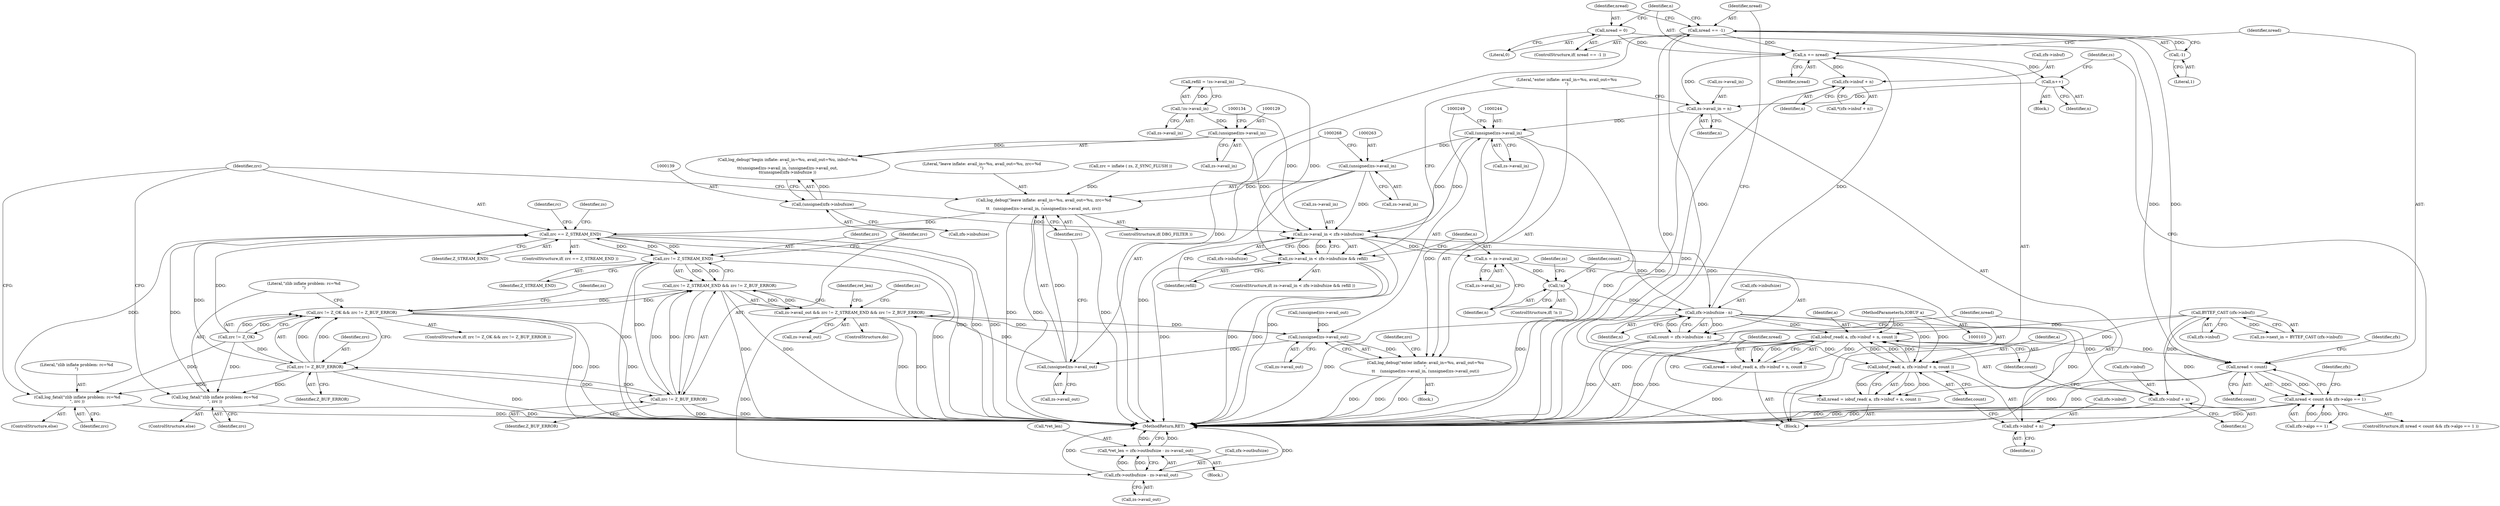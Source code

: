 digraph "0_gnupg_014b2103fcb12f261135e3954f26e9e07b39e342@API" {
"1000200" [label="(Call,nread == -1)"];
"1000189" [label="(Call,nread = iobuf_read( a, zfx->inbuf + n, count ))"];
"1000191" [label="(Call,iobuf_read( a, zfx->inbuf + n, count ))"];
"1000181" [label="(Call,iobuf_read( a, zfx->inbuf + n, count ))"];
"1000106" [label="(MethodParameterIn,IOBUF a)"];
"1000168" [label="(Call,BYTEF_CAST (zfx->inbuf))"];
"1000174" [label="(Call,zfx->inbufsize - n)"];
"1000147" [label="(Call,zs->avail_in < zfx->inbufsize)"];
"1000128" [label="(Call,(unsigned)zs->avail_in)"];
"1000120" [label="(Call,!zs->avail_in)"];
"1000243" [label="(Call,(unsigned)zs->avail_in)"];
"1000236" [label="(Call,zs->avail_in = n)"];
"1000234" [label="(Call,n++)"];
"1000207" [label="(Call,n += nread)"];
"1000200" [label="(Call,nread == -1)"];
"1000202" [label="(Call,-1)"];
"1000204" [label="(Call,nread = 0)"];
"1000262" [label="(Call,(unsigned)zs->avail_in)"];
"1000138" [label="(Call,(unsigned)zfx->inbufsize)"];
"1000162" [label="(Call,!n)"];
"1000156" [label="(Call,n = zs->avail_in)"];
"1000172" [label="(Call,count = zfx->inbufsize - n)"];
"1000223" [label="(Call,zfx->inbuf + n)"];
"1000146" [label="(Call,zs->avail_in < zfx->inbufsize && refill)"];
"1000179" [label="(Call,nread = iobuf_read( a, zfx->inbuf + n, count ))"];
"1000212" [label="(Call,nread < count)"];
"1000211" [label="(Call,nread < count && zfx->algo == 1)"];
"1000183" [label="(Call,zfx->inbuf + n)"];
"1000193" [label="(Call,zfx->inbuf + n)"];
"1000241" [label="(Call,log_debug(\"enter inflate: avail_in=%u, avail_out=%u\n\",\n\t\t    (unsigned)zs->avail_in, (unsigned)zs->avail_out))"];
"1000260" [label="(Call,log_debug(\"leave inflate: avail_in=%u, avail_out=%u, zrc=%d\n\",\n\t\t   (unsigned)zs->avail_in, (unsigned)zs->avail_out, zrc))"];
"1000301" [label="(Call,zrc == Z_STREAM_END)"];
"1000313" [label="(Call,zrc != Z_STREAM_END)"];
"1000312" [label="(Call,zrc != Z_STREAM_END && zrc != Z_BUF_ERROR)"];
"1000275" [label="(Call,zrc != Z_OK && zrc != Z_BUF_ERROR)"];
"1000308" [label="(Call,zs->avail_out && zrc != Z_STREAM_END && zrc != Z_BUF_ERROR)"];
"1000248" [label="(Call,(unsigned)zs->avail_out)"];
"1000267" [label="(Call,(unsigned)zs->avail_out)"];
"1000322" [label="(Call,zfx->outbufsize - zs->avail_out)"];
"1000319" [label="(Call,*ret_len = zfx->outbufsize - zs->avail_out)"];
"1000316" [label="(Call,zrc != Z_BUF_ERROR)"];
"1000279" [label="(Call,zrc != Z_BUF_ERROR)"];
"1000293" [label="(Call,log_fatal(\"zlib inflate problem: rc=%d\n\", zrc ))"];
"1000297" [label="(Call,log_fatal(\"zlib inflate problem: rc=%d\n\", zrc ))"];
"1000157" [label="(Identifier,n)"];
"1000298" [label="(Literal,\"zlib inflate problem: rc=%d\n\")"];
"1000148" [label="(Call,zs->avail_in)"];
"1000179" [label="(Call,nread = iobuf_read( a, zfx->inbuf + n, count ))"];
"1000227" [label="(Identifier,n)"];
"1000303" [label="(Identifier,Z_STREAM_END)"];
"1000317" [label="(Identifier,zrc)"];
"1000133" [label="(Call,(unsigned)zs->avail_out)"];
"1000193" [label="(Call,zfx->inbuf + n)"];
"1000174" [label="(Call,zfx->inbufsize - n)"];
"1000309" [label="(Call,zs->avail_out)"];
"1000272" [label="(Identifier,zrc)"];
"1000322" [label="(Call,zfx->outbufsize - zs->avail_out)"];
"1000275" [label="(Call,zrc != Z_OK && zrc != Z_BUF_ERROR)"];
"1000235" [label="(Identifier,n)"];
"1000209" [label="(Identifier,nread)"];
"1000320" [label="(Call,*ret_len)"];
"1000147" [label="(Call,zs->avail_in < zfx->inbufsize)"];
"1000194" [label="(Call,zfx->inbuf)"];
"1000208" [label="(Identifier,n)"];
"1000118" [label="(Call,refill = !zs->avail_in)"];
"1000173" [label="(Identifier,count)"];
"1000108" [label="(Block,)"];
"1000182" [label="(Identifier,a)"];
"1000190" [label="(Identifier,nread)"];
"1000223" [label="(Call,zfx->inbuf + n)"];
"1000162" [label="(Call,!n)"];
"1000126" [label="(Call,log_debug(\"begin inflate: avail_in=%u, avail_out=%u, inbuf=%u\n\",\n\t\t(unsigned)zs->avail_in, (unsigned)zs->avail_out,\n\t\t(unsigned)zfx->inbufsize ))"];
"1000138" [label="(Call,(unsigned)zfx->inbufsize)"];
"1000294" [label="(Literal,\"zlib inflate problem: rc=%d\n\")"];
"1000321" [label="(Identifier,ret_len)"];
"1000169" [label="(Call,zfx->inbuf)"];
"1000217" [label="(Identifier,zfx)"];
"1000260" [label="(Call,log_debug(\"leave inflate: avail_in=%u, avail_out=%u, zrc=%d\n\",\n\t\t   (unsigned)zs->avail_in, (unsigned)zs->avail_out, zrc))"];
"1000315" [label="(Identifier,Z_STREAM_END)"];
"1000285" [label="(Identifier,zs)"];
"1000245" [label="(Call,zs->avail_in)"];
"1000204" [label="(Call,nread = 0)"];
"1000262" [label="(Call,(unsigned)zs->avail_in)"];
"1000161" [label="(ControlStructure,if( !n ))"];
"1000215" [label="(Call,zfx->algo == 1)"];
"1000181" [label="(Call,iobuf_read( a, zfx->inbuf + n, count ))"];
"1000212" [label="(Call,nread < count)"];
"1000191" [label="(Call,iobuf_read( a, zfx->inbuf + n, count ))"];
"1000225" [label="(Identifier,zfx)"];
"1000261" [label="(Literal,\"leave inflate: avail_in=%u, avail_out=%u, zrc=%d\n\")"];
"1000281" [label="(Identifier,Z_BUF_ERROR)"];
"1000295" [label="(Identifier,zrc)"];
"1000296" [label="(ControlStructure,else)"];
"1000164" [label="(Call,zs->next_in = BYTEF_CAST (zfx->inbuf))"];
"1000318" [label="(Identifier,Z_BUF_ERROR)"];
"1000237" [label="(Call,zs->avail_in)"];
"1000156" [label="(Call,n = zs->avail_in)"];
"1000203" [label="(Literal,1)"];
"1000192" [label="(Identifier,a)"];
"1000205" [label="(Identifier,nread)"];
"1000264" [label="(Call,zs->avail_in)"];
"1000140" [label="(Call,zfx->inbufsize)"];
"1000236" [label="(Call,zs->avail_in = n)"];
"1000158" [label="(Call,zs->avail_in)"];
"1000242" [label="(Literal,\"enter inflate: avail_in=%u, avail_out=%u\n\")"];
"1000202" [label="(Call,-1)"];
"1000155" [label="(Block,)"];
"1000149" [label="(Identifier,zs)"];
"1000210" [label="(ControlStructure,if( nread < count && zfx->algo == 1 ))"];
"1000154" [label="(Identifier,refill)"];
"1000130" [label="(Call,zs->avail_in)"];
"1000258" [label="(ControlStructure,if( DBG_FILTER ))"];
"1000180" [label="(Identifier,nread)"];
"1000201" [label="(Identifier,nread)"];
"1000143" [label="(ControlStructure,do)"];
"1000146" [label="(Call,zs->avail_in < zfx->inbufsize && refill)"];
"1000151" [label="(Call,zfx->inbufsize)"];
"1000214" [label="(Identifier,count)"];
"1000312" [label="(Call,zrc != Z_STREAM_END && zrc != Z_BUF_ERROR)"];
"1000316" [label="(Call,zrc != Z_BUF_ERROR)"];
"1000240" [label="(Identifier,n)"];
"1000243" [label="(Call,(unsigned)zs->avail_in)"];
"1000314" [label="(Identifier,zrc)"];
"1000120" [label="(Call,!zs->avail_in)"];
"1000248" [label="(Call,(unsigned)zs->avail_out)"];
"1000297" [label="(Call,log_fatal(\"zlib inflate problem: rc=%d\n\", zrc ))"];
"1000326" [label="(Call,zs->avail_out)"];
"1000189" [label="(Call,nread = iobuf_read( a, zfx->inbuf + n, count ))"];
"1000305" [label="(Identifier,rc)"];
"1000198" [label="(Identifier,count)"];
"1000163" [label="(Identifier,n)"];
"1000301" [label="(Call,zrc == Z_STREAM_END)"];
"1000302" [label="(Identifier,zrc)"];
"1000238" [label="(Identifier,zs)"];
"1000121" [label="(Call,zs->avail_in)"];
"1000280" [label="(Identifier,zrc)"];
"1000183" [label="(Call,zfx->inbuf + n)"];
"1000267" [label="(Call,(unsigned)zs->avail_out)"];
"1000300" [label="(ControlStructure,if( zrc == Z_STREAM_END ))"];
"1000299" [label="(Identifier,zrc)"];
"1000323" [label="(Call,zfx->outbufsize)"];
"1000206" [label="(Literal,0)"];
"1000211" [label="(Call,nread < count && zfx->algo == 1)"];
"1000128" [label="(Call,(unsigned)zs->avail_in)"];
"1000106" [label="(MethodParameterIn,IOBUF a)"];
"1000241" [label="(Call,log_debug(\"enter inflate: avail_in=%u, avail_out=%u\n\",\n\t\t    (unsigned)zs->avail_in, (unsigned)zs->avail_out))"];
"1000166" [label="(Identifier,zs)"];
"1000292" [label="(ControlStructure,else)"];
"1000184" [label="(Call,zfx->inbuf)"];
"1000329" [label="(MethodReturn,RET)"];
"1000213" [label="(Identifier,nread)"];
"1000172" [label="(Call,count = zfx->inbufsize - n)"];
"1000224" [label="(Call,zfx->inbuf)"];
"1000279" [label="(Call,zrc != Z_BUF_ERROR)"];
"1000274" [label="(ControlStructure,if( zrc != Z_OK && zrc != Z_BUF_ERROR ))"];
"1000145" [label="(ControlStructure,if( zs->avail_in < zfx->inbufsize && refill ))"];
"1000178" [label="(Identifier,n)"];
"1000199" [label="(ControlStructure,if( nread == -1 ))"];
"1000144" [label="(Block,)"];
"1000188" [label="(Identifier,count)"];
"1000234" [label="(Call,n++)"];
"1000187" [label="(Identifier,n)"];
"1000276" [label="(Call,zrc != Z_OK)"];
"1000200" [label="(Call,nread == -1)"];
"1000220" [label="(Block,)"];
"1000313" [label="(Call,zrc != Z_STREAM_END)"];
"1000310" [label="(Identifier,zs)"];
"1000207" [label="(Call,n += nread)"];
"1000293" [label="(Call,log_fatal(\"zlib inflate problem: rc=%d\n\", zrc ))"];
"1000175" [label="(Call,zfx->inbufsize)"];
"1000253" [label="(Call,zrc = inflate ( zs, Z_SYNC_FLUSH ))"];
"1000197" [label="(Identifier,n)"];
"1000222" [label="(Call,*(zfx->inbuf + n))"];
"1000168" [label="(Call,BYTEF_CAST (zfx->inbuf))"];
"1000250" [label="(Call,zs->avail_out)"];
"1000269" [label="(Call,zs->avail_out)"];
"1000319" [label="(Call,*ret_len = zfx->outbufsize - zs->avail_out)"];
"1000254" [label="(Identifier,zrc)"];
"1000308" [label="(Call,zs->avail_out && zrc != Z_STREAM_END && zrc != Z_BUF_ERROR)"];
"1000200" -> "1000199"  [label="AST: "];
"1000200" -> "1000202"  [label="CFG: "];
"1000201" -> "1000200"  [label="AST: "];
"1000202" -> "1000200"  [label="AST: "];
"1000205" -> "1000200"  [label="CFG: "];
"1000208" -> "1000200"  [label="CFG: "];
"1000200" -> "1000329"  [label="DDG: "];
"1000200" -> "1000329"  [label="DDG: "];
"1000189" -> "1000200"  [label="DDG: "];
"1000202" -> "1000200"  [label="DDG: "];
"1000200" -> "1000207"  [label="DDG: "];
"1000200" -> "1000212"  [label="DDG: "];
"1000189" -> "1000155"  [label="AST: "];
"1000189" -> "1000191"  [label="CFG: "];
"1000190" -> "1000189"  [label="AST: "];
"1000191" -> "1000189"  [label="AST: "];
"1000201" -> "1000189"  [label="CFG: "];
"1000189" -> "1000329"  [label="DDG: "];
"1000191" -> "1000189"  [label="DDG: "];
"1000191" -> "1000189"  [label="DDG: "];
"1000191" -> "1000189"  [label="DDG: "];
"1000191" -> "1000198"  [label="CFG: "];
"1000192" -> "1000191"  [label="AST: "];
"1000193" -> "1000191"  [label="AST: "];
"1000198" -> "1000191"  [label="AST: "];
"1000191" -> "1000329"  [label="DDG: "];
"1000191" -> "1000329"  [label="DDG: "];
"1000191" -> "1000181"  [label="DDG: "];
"1000181" -> "1000191"  [label="DDG: "];
"1000181" -> "1000191"  [label="DDG: "];
"1000106" -> "1000191"  [label="DDG: "];
"1000168" -> "1000191"  [label="DDG: "];
"1000174" -> "1000191"  [label="DDG: "];
"1000191" -> "1000212"  [label="DDG: "];
"1000181" -> "1000179"  [label="AST: "];
"1000181" -> "1000188"  [label="CFG: "];
"1000182" -> "1000181"  [label="AST: "];
"1000183" -> "1000181"  [label="AST: "];
"1000188" -> "1000181"  [label="AST: "];
"1000179" -> "1000181"  [label="CFG: "];
"1000181" -> "1000179"  [label="DDG: "];
"1000181" -> "1000179"  [label="DDG: "];
"1000181" -> "1000179"  [label="DDG: "];
"1000106" -> "1000181"  [label="DDG: "];
"1000168" -> "1000181"  [label="DDG: "];
"1000174" -> "1000181"  [label="DDG: "];
"1000172" -> "1000181"  [label="DDG: "];
"1000106" -> "1000103"  [label="AST: "];
"1000106" -> "1000329"  [label="DDG: "];
"1000168" -> "1000164"  [label="AST: "];
"1000168" -> "1000169"  [label="CFG: "];
"1000169" -> "1000168"  [label="AST: "];
"1000164" -> "1000168"  [label="CFG: "];
"1000168" -> "1000164"  [label="DDG: "];
"1000168" -> "1000183"  [label="DDG: "];
"1000168" -> "1000193"  [label="DDG: "];
"1000174" -> "1000172"  [label="AST: "];
"1000174" -> "1000178"  [label="CFG: "];
"1000175" -> "1000174"  [label="AST: "];
"1000178" -> "1000174"  [label="AST: "];
"1000172" -> "1000174"  [label="CFG: "];
"1000174" -> "1000329"  [label="DDG: "];
"1000174" -> "1000147"  [label="DDG: "];
"1000174" -> "1000172"  [label="DDG: "];
"1000174" -> "1000172"  [label="DDG: "];
"1000147" -> "1000174"  [label="DDG: "];
"1000162" -> "1000174"  [label="DDG: "];
"1000174" -> "1000183"  [label="DDG: "];
"1000174" -> "1000193"  [label="DDG: "];
"1000174" -> "1000207"  [label="DDG: "];
"1000147" -> "1000146"  [label="AST: "];
"1000147" -> "1000151"  [label="CFG: "];
"1000148" -> "1000147"  [label="AST: "];
"1000151" -> "1000147"  [label="AST: "];
"1000154" -> "1000147"  [label="CFG: "];
"1000146" -> "1000147"  [label="CFG: "];
"1000147" -> "1000329"  [label="DDG: "];
"1000147" -> "1000146"  [label="DDG: "];
"1000147" -> "1000146"  [label="DDG: "];
"1000128" -> "1000147"  [label="DDG: "];
"1000243" -> "1000147"  [label="DDG: "];
"1000262" -> "1000147"  [label="DDG: "];
"1000120" -> "1000147"  [label="DDG: "];
"1000138" -> "1000147"  [label="DDG: "];
"1000147" -> "1000156"  [label="DDG: "];
"1000147" -> "1000243"  [label="DDG: "];
"1000128" -> "1000126"  [label="AST: "];
"1000128" -> "1000130"  [label="CFG: "];
"1000129" -> "1000128"  [label="AST: "];
"1000130" -> "1000128"  [label="AST: "];
"1000134" -> "1000128"  [label="CFG: "];
"1000128" -> "1000126"  [label="DDG: "];
"1000120" -> "1000128"  [label="DDG: "];
"1000120" -> "1000118"  [label="AST: "];
"1000120" -> "1000121"  [label="CFG: "];
"1000121" -> "1000120"  [label="AST: "];
"1000118" -> "1000120"  [label="CFG: "];
"1000120" -> "1000118"  [label="DDG: "];
"1000243" -> "1000241"  [label="AST: "];
"1000243" -> "1000245"  [label="CFG: "];
"1000244" -> "1000243"  [label="AST: "];
"1000245" -> "1000243"  [label="AST: "];
"1000249" -> "1000243"  [label="CFG: "];
"1000243" -> "1000329"  [label="DDG: "];
"1000243" -> "1000241"  [label="DDG: "];
"1000236" -> "1000243"  [label="DDG: "];
"1000243" -> "1000262"  [label="DDG: "];
"1000236" -> "1000155"  [label="AST: "];
"1000236" -> "1000240"  [label="CFG: "];
"1000237" -> "1000236"  [label="AST: "];
"1000240" -> "1000236"  [label="AST: "];
"1000242" -> "1000236"  [label="CFG: "];
"1000236" -> "1000329"  [label="DDG: "];
"1000234" -> "1000236"  [label="DDG: "];
"1000207" -> "1000236"  [label="DDG: "];
"1000234" -> "1000220"  [label="AST: "];
"1000234" -> "1000235"  [label="CFG: "];
"1000235" -> "1000234"  [label="AST: "];
"1000238" -> "1000234"  [label="CFG: "];
"1000207" -> "1000234"  [label="DDG: "];
"1000207" -> "1000155"  [label="AST: "];
"1000207" -> "1000209"  [label="CFG: "];
"1000208" -> "1000207"  [label="AST: "];
"1000209" -> "1000207"  [label="AST: "];
"1000213" -> "1000207"  [label="CFG: "];
"1000204" -> "1000207"  [label="DDG: "];
"1000207" -> "1000223"  [label="DDG: "];
"1000202" -> "1000203"  [label="CFG: "];
"1000203" -> "1000202"  [label="AST: "];
"1000204" -> "1000199"  [label="AST: "];
"1000204" -> "1000206"  [label="CFG: "];
"1000205" -> "1000204"  [label="AST: "];
"1000206" -> "1000204"  [label="AST: "];
"1000208" -> "1000204"  [label="CFG: "];
"1000204" -> "1000212"  [label="DDG: "];
"1000262" -> "1000260"  [label="AST: "];
"1000262" -> "1000264"  [label="CFG: "];
"1000263" -> "1000262"  [label="AST: "];
"1000264" -> "1000262"  [label="AST: "];
"1000268" -> "1000262"  [label="CFG: "];
"1000262" -> "1000329"  [label="DDG: "];
"1000262" -> "1000260"  [label="DDG: "];
"1000138" -> "1000126"  [label="AST: "];
"1000138" -> "1000140"  [label="CFG: "];
"1000139" -> "1000138"  [label="AST: "];
"1000140" -> "1000138"  [label="AST: "];
"1000126" -> "1000138"  [label="CFG: "];
"1000138" -> "1000126"  [label="DDG: "];
"1000162" -> "1000161"  [label="AST: "];
"1000162" -> "1000163"  [label="CFG: "];
"1000163" -> "1000162"  [label="AST: "];
"1000166" -> "1000162"  [label="CFG: "];
"1000173" -> "1000162"  [label="CFG: "];
"1000162" -> "1000329"  [label="DDG: "];
"1000156" -> "1000162"  [label="DDG: "];
"1000156" -> "1000155"  [label="AST: "];
"1000156" -> "1000158"  [label="CFG: "];
"1000157" -> "1000156"  [label="AST: "];
"1000158" -> "1000156"  [label="AST: "];
"1000163" -> "1000156"  [label="CFG: "];
"1000172" -> "1000155"  [label="AST: "];
"1000173" -> "1000172"  [label="AST: "];
"1000180" -> "1000172"  [label="CFG: "];
"1000172" -> "1000329"  [label="DDG: "];
"1000223" -> "1000222"  [label="AST: "];
"1000223" -> "1000227"  [label="CFG: "];
"1000224" -> "1000223"  [label="AST: "];
"1000227" -> "1000223"  [label="AST: "];
"1000222" -> "1000223"  [label="CFG: "];
"1000223" -> "1000329"  [label="DDG: "];
"1000146" -> "1000145"  [label="AST: "];
"1000146" -> "1000154"  [label="CFG: "];
"1000154" -> "1000146"  [label="AST: "];
"1000157" -> "1000146"  [label="CFG: "];
"1000242" -> "1000146"  [label="CFG: "];
"1000146" -> "1000329"  [label="DDG: "];
"1000146" -> "1000329"  [label="DDG: "];
"1000146" -> "1000329"  [label="DDG: "];
"1000118" -> "1000146"  [label="DDG: "];
"1000179" -> "1000155"  [label="AST: "];
"1000180" -> "1000179"  [label="AST: "];
"1000190" -> "1000179"  [label="CFG: "];
"1000212" -> "1000211"  [label="AST: "];
"1000212" -> "1000214"  [label="CFG: "];
"1000213" -> "1000212"  [label="AST: "];
"1000214" -> "1000212"  [label="AST: "];
"1000217" -> "1000212"  [label="CFG: "];
"1000211" -> "1000212"  [label="CFG: "];
"1000212" -> "1000329"  [label="DDG: "];
"1000212" -> "1000329"  [label="DDG: "];
"1000212" -> "1000211"  [label="DDG: "];
"1000212" -> "1000211"  [label="DDG: "];
"1000211" -> "1000210"  [label="AST: "];
"1000211" -> "1000215"  [label="CFG: "];
"1000215" -> "1000211"  [label="AST: "];
"1000225" -> "1000211"  [label="CFG: "];
"1000238" -> "1000211"  [label="CFG: "];
"1000211" -> "1000329"  [label="DDG: "];
"1000211" -> "1000329"  [label="DDG: "];
"1000211" -> "1000329"  [label="DDG: "];
"1000215" -> "1000211"  [label="DDG: "];
"1000215" -> "1000211"  [label="DDG: "];
"1000183" -> "1000187"  [label="CFG: "];
"1000184" -> "1000183"  [label="AST: "];
"1000187" -> "1000183"  [label="AST: "];
"1000188" -> "1000183"  [label="CFG: "];
"1000193" -> "1000197"  [label="CFG: "];
"1000194" -> "1000193"  [label="AST: "];
"1000197" -> "1000193"  [label="AST: "];
"1000198" -> "1000193"  [label="CFG: "];
"1000193" -> "1000329"  [label="DDG: "];
"1000241" -> "1000144"  [label="AST: "];
"1000241" -> "1000248"  [label="CFG: "];
"1000242" -> "1000241"  [label="AST: "];
"1000248" -> "1000241"  [label="AST: "];
"1000254" -> "1000241"  [label="CFG: "];
"1000241" -> "1000329"  [label="DDG: "];
"1000241" -> "1000329"  [label="DDG: "];
"1000241" -> "1000329"  [label="DDG: "];
"1000248" -> "1000241"  [label="DDG: "];
"1000260" -> "1000258"  [label="AST: "];
"1000260" -> "1000272"  [label="CFG: "];
"1000261" -> "1000260"  [label="AST: "];
"1000267" -> "1000260"  [label="AST: "];
"1000272" -> "1000260"  [label="AST: "];
"1000302" -> "1000260"  [label="CFG: "];
"1000260" -> "1000329"  [label="DDG: "];
"1000260" -> "1000329"  [label="DDG: "];
"1000260" -> "1000329"  [label="DDG: "];
"1000267" -> "1000260"  [label="DDG: "];
"1000253" -> "1000260"  [label="DDG: "];
"1000260" -> "1000301"  [label="DDG: "];
"1000301" -> "1000300"  [label="AST: "];
"1000301" -> "1000303"  [label="CFG: "];
"1000302" -> "1000301"  [label="AST: "];
"1000303" -> "1000301"  [label="AST: "];
"1000310" -> "1000301"  [label="CFG: "];
"1000305" -> "1000301"  [label="CFG: "];
"1000301" -> "1000329"  [label="DDG: "];
"1000301" -> "1000329"  [label="DDG: "];
"1000301" -> "1000329"  [label="DDG: "];
"1000279" -> "1000301"  [label="DDG: "];
"1000297" -> "1000301"  [label="DDG: "];
"1000293" -> "1000301"  [label="DDG: "];
"1000276" -> "1000301"  [label="DDG: "];
"1000313" -> "1000301"  [label="DDG: "];
"1000301" -> "1000313"  [label="DDG: "];
"1000301" -> "1000313"  [label="DDG: "];
"1000313" -> "1000312"  [label="AST: "];
"1000313" -> "1000315"  [label="CFG: "];
"1000314" -> "1000313"  [label="AST: "];
"1000315" -> "1000313"  [label="AST: "];
"1000317" -> "1000313"  [label="CFG: "];
"1000312" -> "1000313"  [label="CFG: "];
"1000313" -> "1000329"  [label="DDG: "];
"1000313" -> "1000329"  [label="DDG: "];
"1000313" -> "1000312"  [label="DDG: "];
"1000313" -> "1000312"  [label="DDG: "];
"1000313" -> "1000316"  [label="DDG: "];
"1000312" -> "1000308"  [label="AST: "];
"1000312" -> "1000316"  [label="CFG: "];
"1000316" -> "1000312"  [label="AST: "];
"1000308" -> "1000312"  [label="CFG: "];
"1000312" -> "1000329"  [label="DDG: "];
"1000312" -> "1000329"  [label="DDG: "];
"1000312" -> "1000275"  [label="DDG: "];
"1000312" -> "1000308"  [label="DDG: "];
"1000312" -> "1000308"  [label="DDG: "];
"1000275" -> "1000312"  [label="DDG: "];
"1000316" -> "1000312"  [label="DDG: "];
"1000316" -> "1000312"  [label="DDG: "];
"1000275" -> "1000274"  [label="AST: "];
"1000275" -> "1000276"  [label="CFG: "];
"1000275" -> "1000279"  [label="CFG: "];
"1000276" -> "1000275"  [label="AST: "];
"1000279" -> "1000275"  [label="AST: "];
"1000285" -> "1000275"  [label="CFG: "];
"1000298" -> "1000275"  [label="CFG: "];
"1000275" -> "1000329"  [label="DDG: "];
"1000275" -> "1000329"  [label="DDG: "];
"1000275" -> "1000329"  [label="DDG: "];
"1000276" -> "1000275"  [label="DDG: "];
"1000276" -> "1000275"  [label="DDG: "];
"1000279" -> "1000275"  [label="DDG: "];
"1000279" -> "1000275"  [label="DDG: "];
"1000308" -> "1000143"  [label="AST: "];
"1000308" -> "1000309"  [label="CFG: "];
"1000309" -> "1000308"  [label="AST: "];
"1000149" -> "1000308"  [label="CFG: "];
"1000321" -> "1000308"  [label="CFG: "];
"1000308" -> "1000329"  [label="DDG: "];
"1000308" -> "1000329"  [label="DDG: "];
"1000308" -> "1000248"  [label="DDG: "];
"1000267" -> "1000308"  [label="DDG: "];
"1000248" -> "1000308"  [label="DDG: "];
"1000308" -> "1000322"  [label="DDG: "];
"1000248" -> "1000250"  [label="CFG: "];
"1000249" -> "1000248"  [label="AST: "];
"1000250" -> "1000248"  [label="AST: "];
"1000133" -> "1000248"  [label="DDG: "];
"1000248" -> "1000267"  [label="DDG: "];
"1000267" -> "1000269"  [label="CFG: "];
"1000268" -> "1000267"  [label="AST: "];
"1000269" -> "1000267"  [label="AST: "];
"1000272" -> "1000267"  [label="CFG: "];
"1000322" -> "1000319"  [label="AST: "];
"1000322" -> "1000326"  [label="CFG: "];
"1000323" -> "1000322"  [label="AST: "];
"1000326" -> "1000322"  [label="AST: "];
"1000319" -> "1000322"  [label="CFG: "];
"1000322" -> "1000329"  [label="DDG: "];
"1000322" -> "1000329"  [label="DDG: "];
"1000322" -> "1000319"  [label="DDG: "];
"1000322" -> "1000319"  [label="DDG: "];
"1000319" -> "1000108"  [label="AST: "];
"1000320" -> "1000319"  [label="AST: "];
"1000329" -> "1000319"  [label="CFG: "];
"1000319" -> "1000329"  [label="DDG: "];
"1000319" -> "1000329"  [label="DDG: "];
"1000316" -> "1000318"  [label="CFG: "];
"1000317" -> "1000316"  [label="AST: "];
"1000318" -> "1000316"  [label="AST: "];
"1000316" -> "1000329"  [label="DDG: "];
"1000316" -> "1000329"  [label="DDG: "];
"1000316" -> "1000279"  [label="DDG: "];
"1000279" -> "1000316"  [label="DDG: "];
"1000279" -> "1000281"  [label="CFG: "];
"1000280" -> "1000279"  [label="AST: "];
"1000281" -> "1000279"  [label="AST: "];
"1000279" -> "1000329"  [label="DDG: "];
"1000276" -> "1000279"  [label="DDG: "];
"1000279" -> "1000293"  [label="DDG: "];
"1000279" -> "1000297"  [label="DDG: "];
"1000293" -> "1000292"  [label="AST: "];
"1000293" -> "1000295"  [label="CFG: "];
"1000294" -> "1000293"  [label="AST: "];
"1000295" -> "1000293"  [label="AST: "];
"1000302" -> "1000293"  [label="CFG: "];
"1000293" -> "1000329"  [label="DDG: "];
"1000276" -> "1000293"  [label="DDG: "];
"1000297" -> "1000296"  [label="AST: "];
"1000297" -> "1000299"  [label="CFG: "];
"1000298" -> "1000297"  [label="AST: "];
"1000299" -> "1000297"  [label="AST: "];
"1000302" -> "1000297"  [label="CFG: "];
"1000297" -> "1000329"  [label="DDG: "];
"1000276" -> "1000297"  [label="DDG: "];
}
